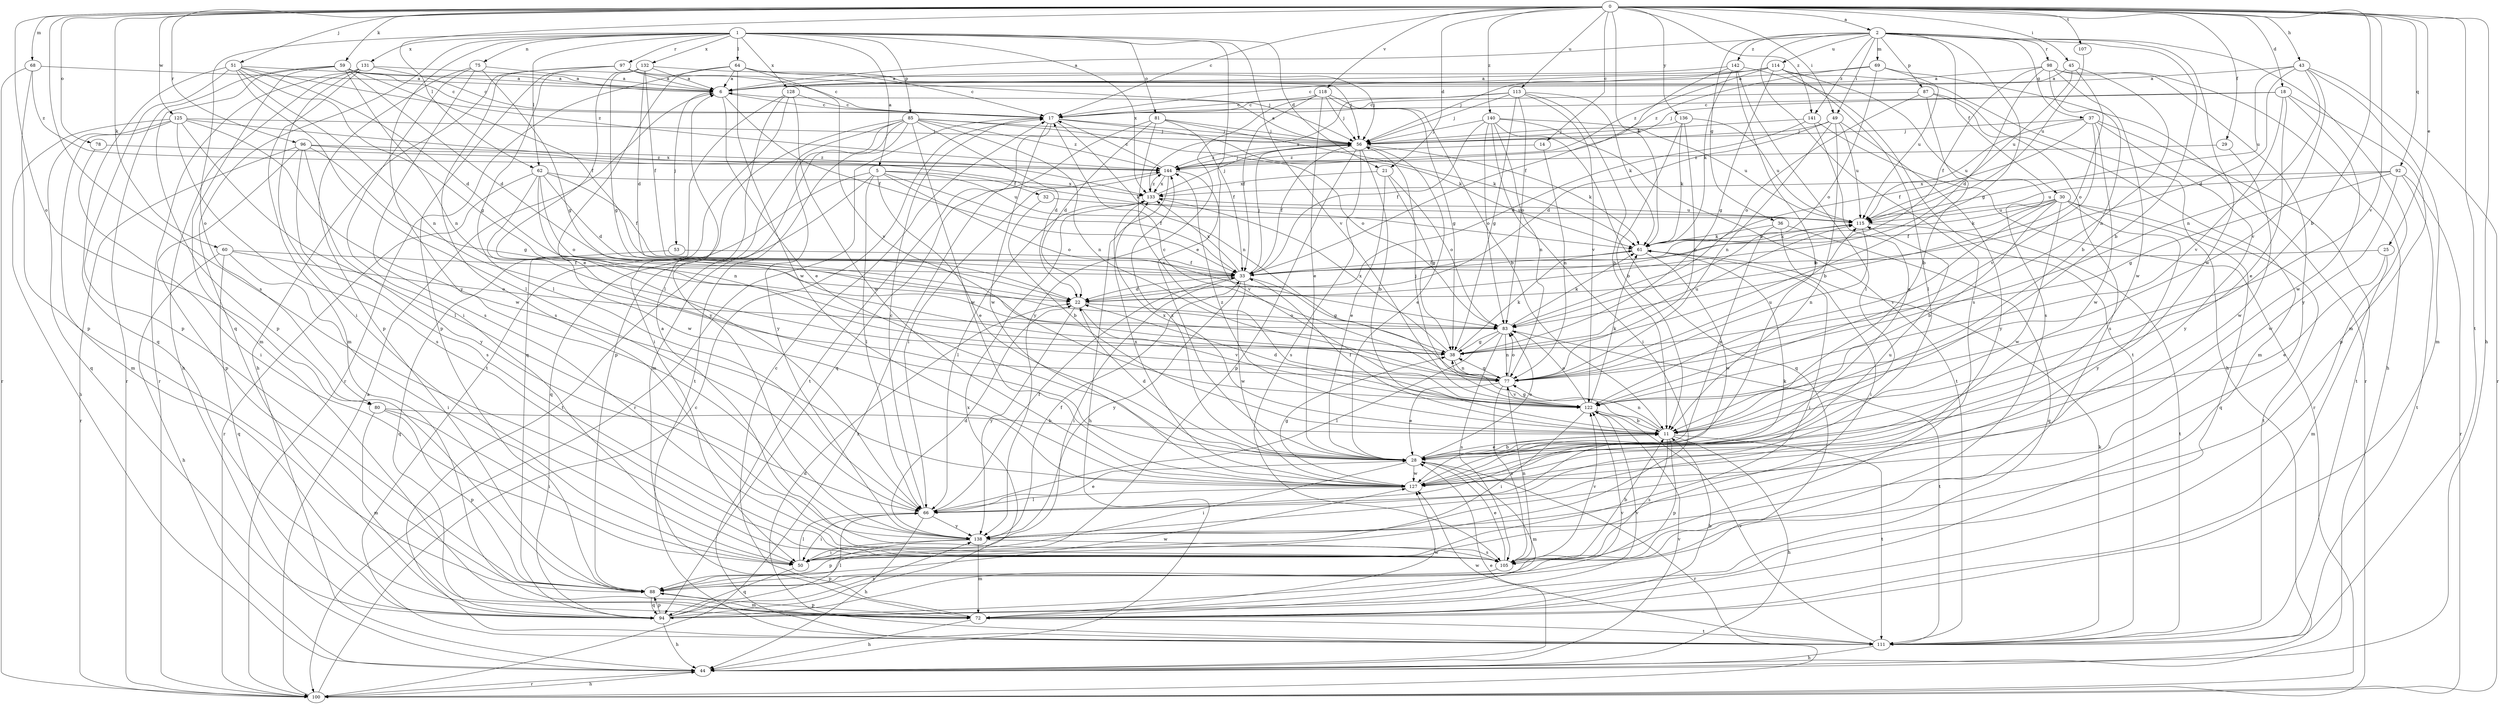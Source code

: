 strict digraph  {
0;
1;
2;
5;
6;
11;
14;
17;
18;
21;
22;
25;
28;
29;
30;
32;
33;
36;
37;
38;
43;
44;
45;
49;
50;
51;
53;
56;
59;
60;
61;
62;
64;
66;
68;
69;
72;
75;
77;
78;
80;
81;
83;
85;
87;
88;
92;
94;
96;
97;
98;
100;
105;
107;
111;
113;
114;
115;
118;
122;
125;
127;
128;
131;
132;
133;
136;
138;
140;
141;
142;
144;
0 -> 2  [label=a];
0 -> 11  [label=b];
0 -> 14  [label=c];
0 -> 17  [label=c];
0 -> 18  [label=d];
0 -> 21  [label=d];
0 -> 25  [label=e];
0 -> 29  [label=f];
0 -> 43  [label=h];
0 -> 44  [label=h];
0 -> 45  [label=i];
0 -> 49  [label=i];
0 -> 51  [label=j];
0 -> 59  [label=k];
0 -> 60  [label=k];
0 -> 61  [label=k];
0 -> 62  [label=l];
0 -> 68  [label=m];
0 -> 78  [label=o];
0 -> 80  [label=o];
0 -> 92  [label=q];
0 -> 96  [label=r];
0 -> 105  [label=s];
0 -> 107  [label=t];
0 -> 111  [label=t];
0 -> 113  [label=u];
0 -> 118  [label=v];
0 -> 122  [label=v];
0 -> 125  [label=w];
0 -> 136  [label=y];
0 -> 140  [label=z];
0 -> 141  [label=z];
1 -> 5  [label=a];
1 -> 21  [label=d];
1 -> 28  [label=e];
1 -> 62  [label=l];
1 -> 64  [label=l];
1 -> 75  [label=n];
1 -> 80  [label=o];
1 -> 81  [label=o];
1 -> 85  [label=p];
1 -> 94  [label=q];
1 -> 97  [label=r];
1 -> 122  [label=v];
1 -> 128  [label=x];
1 -> 131  [label=x];
1 -> 132  [label=x];
1 -> 133  [label=x];
1 -> 138  [label=y];
2 -> 6  [label=a];
2 -> 11  [label=b];
2 -> 30  [label=f];
2 -> 36  [label=g];
2 -> 37  [label=g];
2 -> 38  [label=g];
2 -> 49  [label=i];
2 -> 69  [label=m];
2 -> 72  [label=m];
2 -> 87  [label=p];
2 -> 98  [label=r];
2 -> 105  [label=s];
2 -> 114  [label=u];
2 -> 127  [label=w];
2 -> 141  [label=z];
2 -> 142  [label=z];
5 -> 28  [label=e];
5 -> 32  [label=f];
5 -> 33  [label=f];
5 -> 66  [label=l];
5 -> 83  [label=o];
5 -> 94  [label=q];
5 -> 111  [label=t];
5 -> 115  [label=u];
6 -> 17  [label=c];
6 -> 28  [label=e];
6 -> 33  [label=f];
6 -> 53  [label=j];
11 -> 28  [label=e];
11 -> 33  [label=f];
11 -> 38  [label=g];
11 -> 44  [label=h];
11 -> 77  [label=n];
11 -> 88  [label=p];
11 -> 105  [label=s];
11 -> 111  [label=t];
11 -> 133  [label=x];
11 -> 144  [label=z];
14 -> 77  [label=n];
14 -> 144  [label=z];
17 -> 56  [label=j];
17 -> 61  [label=k];
17 -> 77  [label=n];
17 -> 100  [label=r];
17 -> 111  [label=t];
17 -> 127  [label=w];
18 -> 17  [label=c];
18 -> 28  [label=e];
18 -> 56  [label=j];
18 -> 88  [label=p];
18 -> 122  [label=v];
18 -> 127  [label=w];
21 -> 28  [label=e];
21 -> 38  [label=g];
21 -> 83  [label=o];
21 -> 133  [label=x];
22 -> 83  [label=o];
22 -> 122  [label=v];
22 -> 138  [label=y];
25 -> 28  [label=e];
25 -> 33  [label=f];
25 -> 72  [label=m];
28 -> 11  [label=b];
28 -> 22  [label=d];
28 -> 50  [label=i];
28 -> 72  [label=m];
28 -> 83  [label=o];
28 -> 100  [label=r];
28 -> 127  [label=w];
28 -> 144  [label=z];
29 -> 127  [label=w];
29 -> 144  [label=z];
30 -> 11  [label=b];
30 -> 33  [label=f];
30 -> 61  [label=k];
30 -> 94  [label=q];
30 -> 111  [label=t];
30 -> 115  [label=u];
30 -> 122  [label=v];
30 -> 127  [label=w];
30 -> 138  [label=y];
32 -> 11  [label=b];
32 -> 115  [label=u];
33 -> 22  [label=d];
33 -> 38  [label=g];
33 -> 50  [label=i];
33 -> 56  [label=j];
33 -> 127  [label=w];
33 -> 133  [label=x];
33 -> 138  [label=y];
36 -> 28  [label=e];
36 -> 50  [label=i];
36 -> 61  [label=k];
36 -> 94  [label=q];
37 -> 33  [label=f];
37 -> 56  [label=j];
37 -> 111  [label=t];
37 -> 115  [label=u];
37 -> 122  [label=v];
37 -> 127  [label=w];
37 -> 138  [label=y];
38 -> 61  [label=k];
38 -> 77  [label=n];
38 -> 115  [label=u];
38 -> 133  [label=x];
43 -> 6  [label=a];
43 -> 22  [label=d];
43 -> 72  [label=m];
43 -> 77  [label=n];
43 -> 100  [label=r];
43 -> 115  [label=u];
43 -> 122  [label=v];
44 -> 28  [label=e];
44 -> 100  [label=r];
44 -> 122  [label=v];
45 -> 6  [label=a];
45 -> 77  [label=n];
45 -> 83  [label=o];
45 -> 115  [label=u];
49 -> 11  [label=b];
49 -> 22  [label=d];
49 -> 56  [label=j];
49 -> 77  [label=n];
49 -> 115  [label=u];
49 -> 138  [label=y];
50 -> 66  [label=l];
50 -> 94  [label=q];
51 -> 6  [label=a];
51 -> 22  [label=d];
51 -> 38  [label=g];
51 -> 66  [label=l];
51 -> 77  [label=n];
51 -> 88  [label=p];
51 -> 94  [label=q];
51 -> 144  [label=z];
53 -> 33  [label=f];
53 -> 94  [label=q];
56 -> 6  [label=a];
56 -> 11  [label=b];
56 -> 28  [label=e];
56 -> 33  [label=f];
56 -> 61  [label=k];
56 -> 88  [label=p];
56 -> 105  [label=s];
56 -> 144  [label=z];
59 -> 6  [label=a];
59 -> 17  [label=c];
59 -> 22  [label=d];
59 -> 33  [label=f];
59 -> 72  [label=m];
59 -> 77  [label=n];
59 -> 88  [label=p];
59 -> 100  [label=r];
60 -> 33  [label=f];
60 -> 44  [label=h];
60 -> 50  [label=i];
60 -> 83  [label=o];
60 -> 94  [label=q];
61 -> 33  [label=f];
61 -> 50  [label=i];
61 -> 115  [label=u];
61 -> 127  [label=w];
62 -> 22  [label=d];
62 -> 33  [label=f];
62 -> 77  [label=n];
62 -> 83  [label=o];
62 -> 100  [label=r];
62 -> 127  [label=w];
62 -> 133  [label=x];
64 -> 6  [label=a];
64 -> 17  [label=c];
64 -> 56  [label=j];
64 -> 66  [label=l];
64 -> 100  [label=r];
64 -> 122  [label=v];
64 -> 127  [label=w];
66 -> 17  [label=c];
66 -> 28  [label=e];
66 -> 33  [label=f];
66 -> 44  [label=h];
66 -> 50  [label=i];
66 -> 61  [label=k];
66 -> 138  [label=y];
68 -> 6  [label=a];
68 -> 88  [label=p];
68 -> 100  [label=r];
68 -> 144  [label=z];
69 -> 6  [label=a];
69 -> 83  [label=o];
69 -> 100  [label=r];
69 -> 115  [label=u];
69 -> 144  [label=z];
72 -> 11  [label=b];
72 -> 17  [label=c];
72 -> 44  [label=h];
72 -> 88  [label=p];
72 -> 111  [label=t];
72 -> 122  [label=v];
72 -> 127  [label=w];
75 -> 6  [label=a];
75 -> 38  [label=g];
75 -> 50  [label=i];
75 -> 88  [label=p];
75 -> 105  [label=s];
77 -> 17  [label=c];
77 -> 28  [label=e];
77 -> 38  [label=g];
77 -> 83  [label=o];
77 -> 105  [label=s];
77 -> 115  [label=u];
77 -> 122  [label=v];
78 -> 50  [label=i];
78 -> 144  [label=z];
80 -> 11  [label=b];
80 -> 50  [label=i];
80 -> 72  [label=m];
80 -> 88  [label=p];
81 -> 22  [label=d];
81 -> 33  [label=f];
81 -> 56  [label=j];
81 -> 61  [label=k];
81 -> 94  [label=q];
81 -> 122  [label=v];
83 -> 38  [label=g];
83 -> 61  [label=k];
83 -> 66  [label=l];
83 -> 77  [label=n];
83 -> 105  [label=s];
83 -> 111  [label=t];
85 -> 22  [label=d];
85 -> 50  [label=i];
85 -> 56  [label=j];
85 -> 72  [label=m];
85 -> 77  [label=n];
85 -> 83  [label=o];
85 -> 88  [label=p];
85 -> 111  [label=t];
85 -> 127  [label=w];
85 -> 138  [label=y];
85 -> 144  [label=z];
87 -> 11  [label=b];
87 -> 17  [label=c];
87 -> 72  [label=m];
87 -> 83  [label=o];
87 -> 105  [label=s];
88 -> 72  [label=m];
88 -> 94  [label=q];
88 -> 127  [label=w];
92 -> 38  [label=g];
92 -> 100  [label=r];
92 -> 111  [label=t];
92 -> 115  [label=u];
92 -> 127  [label=w];
92 -> 133  [label=x];
94 -> 44  [label=h];
94 -> 66  [label=l];
94 -> 88  [label=p];
94 -> 122  [label=v];
94 -> 133  [label=x];
94 -> 138  [label=y];
96 -> 38  [label=g];
96 -> 61  [label=k];
96 -> 88  [label=p];
96 -> 100  [label=r];
96 -> 105  [label=s];
96 -> 138  [label=y];
96 -> 144  [label=z];
97 -> 6  [label=a];
97 -> 17  [label=c];
97 -> 44  [label=h];
97 -> 56  [label=j];
97 -> 88  [label=p];
97 -> 105  [label=s];
98 -> 6  [label=a];
98 -> 11  [label=b];
98 -> 22  [label=d];
98 -> 33  [label=f];
98 -> 44  [label=h];
98 -> 127  [label=w];
98 -> 138  [label=y];
100 -> 6  [label=a];
100 -> 17  [label=c];
100 -> 44  [label=h];
100 -> 144  [label=z];
105 -> 6  [label=a];
105 -> 11  [label=b];
105 -> 28  [label=e];
105 -> 77  [label=n];
105 -> 88  [label=p];
105 -> 122  [label=v];
107 -> 115  [label=u];
111 -> 22  [label=d];
111 -> 44  [label=h];
111 -> 61  [label=k];
111 -> 122  [label=v];
111 -> 127  [label=w];
113 -> 11  [label=b];
113 -> 17  [label=c];
113 -> 38  [label=g];
113 -> 56  [label=j];
113 -> 61  [label=k];
113 -> 83  [label=o];
113 -> 122  [label=v];
113 -> 133  [label=x];
114 -> 6  [label=a];
114 -> 17  [label=c];
114 -> 38  [label=g];
114 -> 44  [label=h];
114 -> 56  [label=j];
114 -> 66  [label=l];
114 -> 105  [label=s];
114 -> 144  [label=z];
115 -> 61  [label=k];
115 -> 77  [label=n];
115 -> 111  [label=t];
118 -> 11  [label=b];
118 -> 17  [label=c];
118 -> 28  [label=e];
118 -> 33  [label=f];
118 -> 38  [label=g];
118 -> 56  [label=j];
118 -> 138  [label=y];
122 -> 11  [label=b];
122 -> 22  [label=d];
122 -> 50  [label=i];
122 -> 56  [label=j];
122 -> 61  [label=k];
122 -> 83  [label=o];
125 -> 44  [label=h];
125 -> 56  [label=j];
125 -> 66  [label=l];
125 -> 72  [label=m];
125 -> 94  [label=q];
125 -> 105  [label=s];
125 -> 127  [label=w];
125 -> 133  [label=x];
127 -> 38  [label=g];
127 -> 66  [label=l];
127 -> 115  [label=u];
127 -> 133  [label=x];
128 -> 17  [label=c];
128 -> 94  [label=q];
128 -> 111  [label=t];
128 -> 127  [label=w];
128 -> 138  [label=y];
131 -> 6  [label=a];
131 -> 17  [label=c];
131 -> 44  [label=h];
131 -> 50  [label=i];
131 -> 72  [label=m];
131 -> 100  [label=r];
132 -> 6  [label=a];
132 -> 22  [label=d];
132 -> 28  [label=e];
132 -> 33  [label=f];
132 -> 38  [label=g];
132 -> 56  [label=j];
132 -> 66  [label=l];
133 -> 56  [label=j];
133 -> 66  [label=l];
133 -> 115  [label=u];
133 -> 144  [label=z];
136 -> 11  [label=b];
136 -> 56  [label=j];
136 -> 61  [label=k];
136 -> 77  [label=n];
136 -> 115  [label=u];
138 -> 22  [label=d];
138 -> 33  [label=f];
138 -> 50  [label=i];
138 -> 72  [label=m];
138 -> 88  [label=p];
138 -> 105  [label=s];
140 -> 33  [label=f];
140 -> 50  [label=i];
140 -> 56  [label=j];
140 -> 77  [label=n];
140 -> 83  [label=o];
140 -> 94  [label=q];
140 -> 111  [label=t];
140 -> 115  [label=u];
141 -> 22  [label=d];
141 -> 28  [label=e];
141 -> 56  [label=j];
141 -> 100  [label=r];
142 -> 6  [label=a];
142 -> 28  [label=e];
142 -> 33  [label=f];
142 -> 61  [label=k];
142 -> 66  [label=l];
142 -> 111  [label=t];
144 -> 17  [label=c];
144 -> 44  [label=h];
144 -> 56  [label=j];
144 -> 66  [label=l];
144 -> 122  [label=v];
144 -> 133  [label=x];
}
